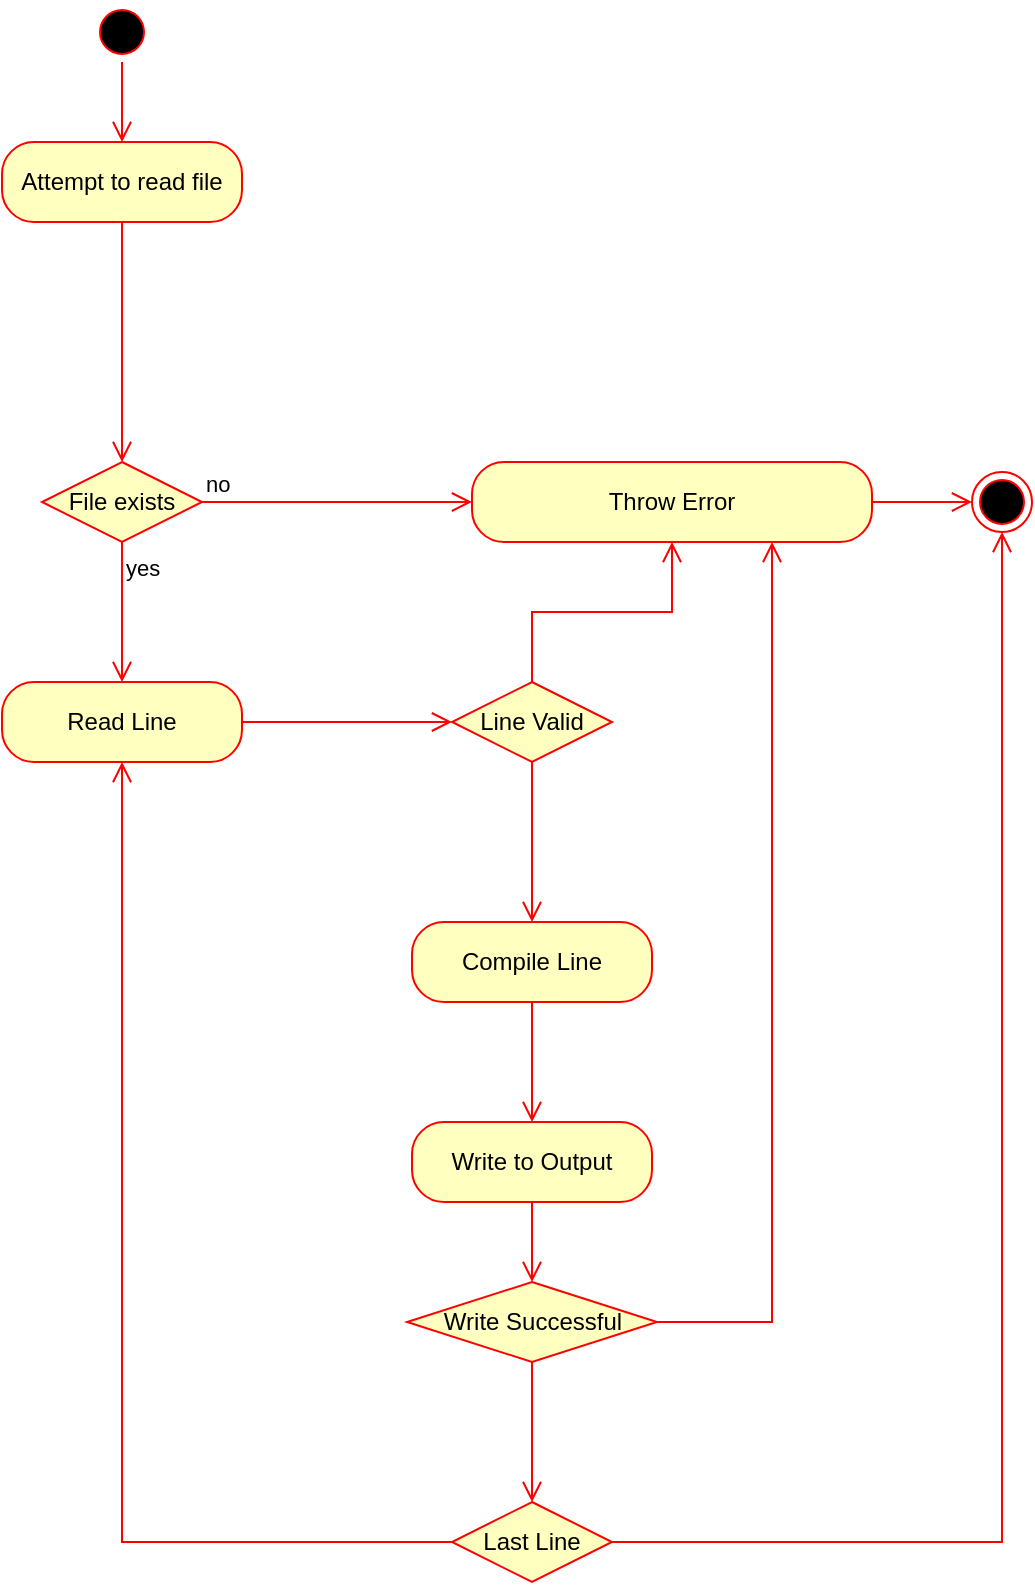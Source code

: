 <mxfile version="20.2.8" type="device" pages="3"><diagram id="x9xdWnQWL8_MZqlA1RvO" name="Function Diagram"><mxGraphModel dx="1422" dy="875" grid="1" gridSize="10" guides="1" tooltips="1" connect="1" arrows="1" fold="1" page="1" pageScale="1" pageWidth="827" pageHeight="1169" math="0" shadow="0"><root><mxCell id="0"/><mxCell id="1" parent="0"/><mxCell id="ipDV2prI-yGy97HEfrxj-3" value="" style="ellipse;html=1;shape=startState;fillColor=#000000;strokeColor=#ff0000;" parent="1" vertex="1"><mxGeometry x="170" y="40" width="30" height="30" as="geometry"/></mxCell><mxCell id="ipDV2prI-yGy97HEfrxj-4" value="" style="edgeStyle=orthogonalEdgeStyle;html=1;verticalAlign=bottom;endArrow=open;endSize=8;strokeColor=#ff0000;rounded=0;" parent="1" source="ipDV2prI-yGy97HEfrxj-3" target="ipDV2prI-yGy97HEfrxj-5" edge="1"><mxGeometry relative="1" as="geometry"><mxPoint x="185" y="130" as="targetPoint"/></mxGeometry></mxCell><mxCell id="ipDV2prI-yGy97HEfrxj-5" value="Attempt to read file" style="rounded=1;whiteSpace=wrap;html=1;arcSize=40;fontColor=#000000;fillColor=#ffffc0;strokeColor=#ff0000;" parent="1" vertex="1"><mxGeometry x="125" y="110" width="120" height="40" as="geometry"/></mxCell><mxCell id="ipDV2prI-yGy97HEfrxj-6" value="" style="edgeStyle=orthogonalEdgeStyle;html=1;verticalAlign=bottom;endArrow=open;endSize=8;strokeColor=#ff0000;rounded=0;" parent="1" source="ipDV2prI-yGy97HEfrxj-5" target="ipDV2prI-yGy97HEfrxj-7" edge="1"><mxGeometry relative="1" as="geometry"><mxPoint x="185" y="210" as="targetPoint"/></mxGeometry></mxCell><mxCell id="ipDV2prI-yGy97HEfrxj-7" value="&lt;font color=&quot;#000000&quot;&gt;File exists&lt;/font&gt;" style="rhombus;whiteSpace=wrap;html=1;fillColor=#ffffc0;strokeColor=#ff0000;" parent="1" vertex="1"><mxGeometry x="145" y="270" width="80" height="40" as="geometry"/></mxCell><mxCell id="ipDV2prI-yGy97HEfrxj-8" value="no" style="edgeStyle=orthogonalEdgeStyle;html=1;align=left;verticalAlign=bottom;endArrow=open;endSize=8;strokeColor=#ff0000;rounded=0;" parent="1" source="ipDV2prI-yGy97HEfrxj-7" target="ipDV2prI-yGy97HEfrxj-10" edge="1"><mxGeometry x="-1" relative="1" as="geometry"><mxPoint x="300" y="290" as="targetPoint"/></mxGeometry></mxCell><mxCell id="ipDV2prI-yGy97HEfrxj-9" value="yes" style="edgeStyle=orthogonalEdgeStyle;html=1;align=left;verticalAlign=top;endArrow=open;endSize=8;strokeColor=#ff0000;rounded=0;entryX=0.5;entryY=0;entryDx=0;entryDy=0;" parent="1" source="ipDV2prI-yGy97HEfrxj-7" target="ipDV2prI-yGy97HEfrxj-13" edge="1"><mxGeometry x="-1" relative="1" as="geometry"><mxPoint x="185" y="370" as="targetPoint"/></mxGeometry></mxCell><mxCell id="ipDV2prI-yGy97HEfrxj-10" value="Throw Error" style="rounded=1;whiteSpace=wrap;html=1;arcSize=40;fontColor=#000000;fillColor=#ffffc0;strokeColor=#ff0000;" parent="1" vertex="1"><mxGeometry x="360" y="270" width="200" height="40" as="geometry"/></mxCell><mxCell id="ipDV2prI-yGy97HEfrxj-11" value="" style="edgeStyle=orthogonalEdgeStyle;html=1;verticalAlign=bottom;endArrow=open;endSize=8;strokeColor=#ff0000;rounded=0;fontColor=#000000;" parent="1" source="ipDV2prI-yGy97HEfrxj-10" target="ipDV2prI-yGy97HEfrxj-12" edge="1"><mxGeometry relative="1" as="geometry"><mxPoint x="480" y="350" as="targetPoint"/></mxGeometry></mxCell><mxCell id="ipDV2prI-yGy97HEfrxj-12" value="" style="ellipse;html=1;shape=endState;fillColor=#000000;strokeColor=#ff0000;fontColor=#000000;" parent="1" vertex="1"><mxGeometry x="610" y="275" width="30" height="30" as="geometry"/></mxCell><mxCell id="ipDV2prI-yGy97HEfrxj-13" value="Read Line" style="rounded=1;whiteSpace=wrap;html=1;arcSize=40;fontColor=#000000;fillColor=#ffffc0;strokeColor=#ff0000;" parent="1" vertex="1"><mxGeometry x="125" y="380" width="120" height="40" as="geometry"/></mxCell><mxCell id="ipDV2prI-yGy97HEfrxj-14" value="" style="edgeStyle=orthogonalEdgeStyle;html=1;verticalAlign=bottom;endArrow=open;endSize=8;strokeColor=#ff0000;rounded=0;fontColor=#000000;" parent="1" source="ipDV2prI-yGy97HEfrxj-13" target="ipDV2prI-yGy97HEfrxj-15" edge="1"><mxGeometry relative="1" as="geometry"><mxPoint x="185" y="480" as="targetPoint"/></mxGeometry></mxCell><mxCell id="ipDV2prI-yGy97HEfrxj-15" value="Line Valid" style="rhombus;whiteSpace=wrap;html=1;fillColor=#ffffc0;strokeColor=#ff0000;fontColor=#000000;" parent="1" vertex="1"><mxGeometry x="350" y="380" width="80" height="40" as="geometry"/></mxCell><mxCell id="ipDV2prI-yGy97HEfrxj-16" value="&lt;font color=&quot;#ffffff&quot;&gt;no&lt;/font&gt;" style="edgeStyle=orthogonalEdgeStyle;html=1;align=left;verticalAlign=bottom;endArrow=open;endSize=8;strokeColor=#ff0000;rounded=0;fontColor=#000000;" parent="1" source="ipDV2prI-yGy97HEfrxj-15" target="ipDV2prI-yGy97HEfrxj-10" edge="1"><mxGeometry x="-1" relative="1" as="geometry"><mxPoint x="275" y="530" as="targetPoint"/></mxGeometry></mxCell><mxCell id="ipDV2prI-yGy97HEfrxj-17" value="&lt;font color=&quot;#ffffff&quot;&gt;yes&lt;/font&gt;" style="edgeStyle=orthogonalEdgeStyle;html=1;align=left;verticalAlign=top;endArrow=open;endSize=8;strokeColor=#ff0000;rounded=0;fontColor=#000000;entryX=0.5;entryY=0;entryDx=0;entryDy=0;" parent="1" source="ipDV2prI-yGy97HEfrxj-15" target="ipDV2prI-yGy97HEfrxj-19" edge="1"><mxGeometry x="-1" relative="1" as="geometry"><mxPoint x="390" y="510" as="targetPoint"/></mxGeometry></mxCell><mxCell id="ipDV2prI-yGy97HEfrxj-19" value="Compile Line" style="rounded=1;whiteSpace=wrap;html=1;arcSize=40;fontColor=#000000;fillColor=#ffffc0;strokeColor=#ff0000;" parent="1" vertex="1"><mxGeometry x="330" y="500" width="120" height="40" as="geometry"/></mxCell><mxCell id="ipDV2prI-yGy97HEfrxj-20" value="" style="edgeStyle=orthogonalEdgeStyle;html=1;verticalAlign=bottom;endArrow=open;endSize=8;strokeColor=#ff0000;rounded=0;fontColor=#FFFFFF;entryX=0.5;entryY=0;entryDx=0;entryDy=0;" parent="1" source="ipDV2prI-yGy97HEfrxj-19" target="ipDV2prI-yGy97HEfrxj-21" edge="1"><mxGeometry relative="1" as="geometry"><mxPoint x="390" y="610" as="targetPoint"/></mxGeometry></mxCell><mxCell id="ipDV2prI-yGy97HEfrxj-21" value="Write to Output" style="rounded=1;whiteSpace=wrap;html=1;arcSize=40;fontColor=#000000;fillColor=#ffffc0;strokeColor=#ff0000;" parent="1" vertex="1"><mxGeometry x="330" y="600" width="120" height="40" as="geometry"/></mxCell><mxCell id="ipDV2prI-yGy97HEfrxj-22" value="" style="edgeStyle=orthogonalEdgeStyle;html=1;verticalAlign=bottom;endArrow=open;endSize=8;strokeColor=#ff0000;rounded=0;fontColor=#FFFFFF;" parent="1" source="ipDV2prI-yGy97HEfrxj-21" target="ipDV2prI-yGy97HEfrxj-23" edge="1"><mxGeometry relative="1" as="geometry"><mxPoint x="390" y="720" as="targetPoint"/></mxGeometry></mxCell><mxCell id="ipDV2prI-yGy97HEfrxj-23" value="&lt;font color=&quot;#000000&quot;&gt;Write Successful&lt;/font&gt;" style="rhombus;whiteSpace=wrap;html=1;fillColor=#ffffc0;strokeColor=#ff0000;fontColor=#FFFFFF;" parent="1" vertex="1"><mxGeometry x="327.5" y="680" width="125" height="40" as="geometry"/></mxCell><mxCell id="ipDV2prI-yGy97HEfrxj-24" value="no" style="edgeStyle=orthogonalEdgeStyle;html=1;align=left;verticalAlign=bottom;endArrow=open;endSize=8;strokeColor=#ff0000;rounded=0;fontColor=#FFFFFF;entryX=0.75;entryY=1;entryDx=0;entryDy=0;" parent="1" source="ipDV2prI-yGy97HEfrxj-23" target="ipDV2prI-yGy97HEfrxj-10" edge="1"><mxGeometry x="-1" relative="1" as="geometry"><mxPoint x="530" y="750" as="targetPoint"/><Array as="points"><mxPoint x="510" y="700"/></Array></mxGeometry></mxCell><mxCell id="ipDV2prI-yGy97HEfrxj-25" value="yes" style="edgeStyle=orthogonalEdgeStyle;html=1;align=left;verticalAlign=top;endArrow=open;endSize=8;strokeColor=#ff0000;rounded=0;fontColor=#FFFFFF;" parent="1" source="ipDV2prI-yGy97HEfrxj-23" target="ipDV2prI-yGy97HEfrxj-26" edge="1"><mxGeometry x="-1" relative="1" as="geometry"><mxPoint x="390" y="830" as="targetPoint"/></mxGeometry></mxCell><mxCell id="ipDV2prI-yGy97HEfrxj-26" value="Last Line" style="rhombus;whiteSpace=wrap;html=1;fillColor=#ffffc0;strokeColor=#ff0000;fontColor=#000000;" parent="1" vertex="1"><mxGeometry x="350" y="790" width="80" height="40" as="geometry"/></mxCell><mxCell id="ipDV2prI-yGy97HEfrxj-27" value="&lt;font color=&quot;#ffffff&quot;&gt;no&lt;/font&gt;" style="edgeStyle=orthogonalEdgeStyle;html=1;align=left;verticalAlign=bottom;endArrow=open;endSize=8;strokeColor=#ff0000;rounded=0;fontColor=#000000;" parent="1" source="ipDV2prI-yGy97HEfrxj-26" target="ipDV2prI-yGy97HEfrxj-13" edge="1"><mxGeometry x="-1" y="-10" relative="1" as="geometry"><mxPoint x="530" y="810" as="targetPoint"/><mxPoint as="offset"/></mxGeometry></mxCell><mxCell id="ipDV2prI-yGy97HEfrxj-28" value="&lt;font color=&quot;#ffffff&quot;&gt;yes&lt;/font&gt;" style="edgeStyle=orthogonalEdgeStyle;html=1;align=left;verticalAlign=top;endArrow=open;endSize=8;strokeColor=#ff0000;rounded=0;fontColor=#000000;" parent="1" source="ipDV2prI-yGy97HEfrxj-26" target="ipDV2prI-yGy97HEfrxj-12" edge="1"><mxGeometry x="-1" relative="1" as="geometry"><mxPoint x="390" y="950" as="targetPoint"/></mxGeometry></mxCell></root></mxGraphModel></diagram><diagram id="2NfvOon945I4cgr2jaJd" name="CPU-Architecture"><mxGraphModel dx="1185" dy="729" grid="1" gridSize="10" guides="1" tooltips="1" connect="1" arrows="1" fold="1" page="1" pageScale="1" pageWidth="827" pageHeight="1169" math="0" shadow="0"><root><mxCell id="0"/><mxCell id="1" parent="0"/><mxCell id="oL78I8u3xYymBEAC5tdC-7" value="RALVM" style="swimlane;fontColor=#FFFFFF;" vertex="1" parent="1"><mxGeometry x="10" y="10" width="840" height="610" as="geometry"/></mxCell><mxCell id="oL78I8u3xYymBEAC5tdC-6" value="CPU0" style="swimlane;fontColor=#FFFFFF;" vertex="1" parent="oL78I8u3xYymBEAC5tdC-7"><mxGeometry y="30" width="420" height="420" as="geometry"/></mxCell><mxCell id="oL78I8u3xYymBEAC5tdC-27" style="edgeStyle=orthogonalEdgeStyle;rounded=0;orthogonalLoop=1;jettySize=auto;html=1;fontColor=#FFFFFF;" edge="1" parent="oL78I8u3xYymBEAC5tdC-6" source="oL78I8u3xYymBEAC5tdC-8" target="oL78I8u3xYymBEAC5tdC-26"><mxGeometry relative="1" as="geometry"/></mxCell><mxCell id="oL78I8u3xYymBEAC5tdC-8" value="Program Memory" style="swimlane;fontStyle=0;childLayout=stackLayout;horizontal=1;startSize=30;horizontalStack=0;resizeParent=1;resizeParentMax=0;resizeLast=0;collapsible=1;marginBottom=0;fontColor=#FFFFFF;" vertex="1" parent="oL78I8u3xYymBEAC5tdC-6"><mxGeometry y="300" width="140" height="120" as="geometry"/></mxCell><mxCell id="oL78I8u3xYymBEAC5tdC-12" value="Data Memory" style="swimlane;fontStyle=0;childLayout=stackLayout;horizontal=1;startSize=30;horizontalStack=0;resizeParent=1;resizeParentMax=0;resizeLast=0;collapsible=1;marginBottom=0;fontColor=#FFFFFF;" vertex="1" parent="oL78I8u3xYymBEAC5tdC-6"><mxGeometry x="140" y="300" width="140" height="120" as="geometry"/></mxCell><mxCell id="oL78I8u3xYymBEAC5tdC-19" value="Registers" style="swimlane;fontStyle=0;childLayout=stackLayout;horizontal=1;startSize=30;horizontalStack=0;resizeParent=1;resizeParentMax=0;resizeLast=0;collapsible=1;marginBottom=0;fontColor=#FFFFFF;" vertex="1" parent="oL78I8u3xYymBEAC5tdC-6"><mxGeometry x="280" y="300" width="140" height="60" as="geometry"/></mxCell><mxCell id="oL78I8u3xYymBEAC5tdC-20" value="ACC" style="text;strokeColor=none;fillColor=none;align=left;verticalAlign=middle;spacingLeft=4;spacingRight=4;overflow=hidden;points=[[0,0.5],[1,0.5]];portConstraint=eastwest;rotatable=0;fontColor=#FFFFFF;" vertex="1" parent="oL78I8u3xYymBEAC5tdC-19"><mxGeometry y="30" width="140" height="30" as="geometry"/></mxCell><mxCell id="oL78I8u3xYymBEAC5tdC-24" style="edgeStyle=orthogonalEdgeStyle;rounded=0;orthogonalLoop=1;jettySize=auto;html=1;fontColor=#FFFFFF;" edge="1" parent="oL78I8u3xYymBEAC5tdC-6" source="oL78I8u3xYymBEAC5tdC-23" target="oL78I8u3xYymBEAC5tdC-19"><mxGeometry relative="1" as="geometry"/></mxCell><mxCell id="oL78I8u3xYymBEAC5tdC-25" style="edgeStyle=orthogonalEdgeStyle;rounded=0;orthogonalLoop=1;jettySize=auto;html=1;fontColor=#FFFFFF;" edge="1" parent="oL78I8u3xYymBEAC5tdC-6" source="oL78I8u3xYymBEAC5tdC-23" target="oL78I8u3xYymBEAC5tdC-12"><mxGeometry relative="1" as="geometry"/></mxCell><mxCell id="oL78I8u3xYymBEAC5tdC-32" style="edgeStyle=orthogonalEdgeStyle;rounded=0;orthogonalLoop=1;jettySize=auto;html=1;fontColor=#FFFFFF;" edge="1" parent="oL78I8u3xYymBEAC5tdC-6" source="oL78I8u3xYymBEAC5tdC-23" target="oL78I8u3xYymBEAC5tdC-31"><mxGeometry relative="1" as="geometry"><Array as="points"><mxPoint x="170" y="140"/></Array></mxGeometry></mxCell><mxCell id="oL78I8u3xYymBEAC5tdC-23" value="Instruction Execution" style="shape=process;whiteSpace=wrap;html=1;backgroundOutline=1;fontColor=#FFFFFF;" vertex="1" parent="oL78I8u3xYymBEAC5tdC-6"><mxGeometry x="220" y="50" width="120" height="60" as="geometry"/></mxCell><mxCell id="oL78I8u3xYymBEAC5tdC-29" style="edgeStyle=orthogonalEdgeStyle;rounded=0;orthogonalLoop=1;jettySize=auto;html=1;fontColor=#FFFFFF;" edge="1" parent="oL78I8u3xYymBEAC5tdC-6" source="oL78I8u3xYymBEAC5tdC-26" target="oL78I8u3xYymBEAC5tdC-28"><mxGeometry relative="1" as="geometry"/></mxCell><mxCell id="oL78I8u3xYymBEAC5tdC-35" style="edgeStyle=orthogonalEdgeStyle;rounded=0;orthogonalLoop=1;jettySize=auto;html=1;fontColor=#FFFFFF;" edge="1" parent="oL78I8u3xYymBEAC5tdC-6" source="oL78I8u3xYymBEAC5tdC-26" target="oL78I8u3xYymBEAC5tdC-31"><mxGeometry relative="1" as="geometry"><Array as="points"><mxPoint x="185" y="210"/></Array></mxGeometry></mxCell><mxCell id="oL78I8u3xYymBEAC5tdC-26" value="Read Instruction" style="shape=process;whiteSpace=wrap;html=1;backgroundOutline=1;fontColor=#FFFFFF;" vertex="1" parent="oL78I8u3xYymBEAC5tdC-6"><mxGeometry x="10" y="180" width="120" height="60" as="geometry"/></mxCell><mxCell id="oL78I8u3xYymBEAC5tdC-30" style="edgeStyle=orthogonalEdgeStyle;rounded=0;orthogonalLoop=1;jettySize=auto;html=1;fontColor=#FFFFFF;" edge="1" parent="oL78I8u3xYymBEAC5tdC-6" source="oL78I8u3xYymBEAC5tdC-28" target="oL78I8u3xYymBEAC5tdC-23"><mxGeometry relative="1" as="geometry"/></mxCell><mxCell id="oL78I8u3xYymBEAC5tdC-28" value="Decode Instruction" style="shape=process;whiteSpace=wrap;html=1;backgroundOutline=1;fontColor=#FFFFFF;" vertex="1" parent="oL78I8u3xYymBEAC5tdC-6"><mxGeometry x="10" y="50" width="120" height="60" as="geometry"/></mxCell><mxCell id="oL78I8u3xYymBEAC5tdC-34" style="edgeStyle=orthogonalEdgeStyle;rounded=0;orthogonalLoop=1;jettySize=auto;html=1;fontColor=#FFFFFF;" edge="1" parent="oL78I8u3xYymBEAC5tdC-6" source="oL78I8u3xYymBEAC5tdC-31" target="oL78I8u3xYymBEAC5tdC-26"><mxGeometry relative="1" as="geometry"><Array as="points"><mxPoint x="185" y="210"/></Array></mxGeometry></mxCell><mxCell id="oL78I8u3xYymBEAC5tdC-31" value="Instruction&lt;br&gt;Pointer" style="ellipse;whiteSpace=wrap;html=1;aspect=fixed;fontColor=#FFFFFF;" vertex="1" parent="oL78I8u3xYymBEAC5tdC-6"><mxGeometry x="150" y="110" width="70" height="70" as="geometry"/></mxCell><mxCell id="oL78I8u3xYymBEAC5tdC-37" style="edgeStyle=orthogonalEdgeStyle;rounded=0;orthogonalLoop=1;jettySize=auto;html=1;fontColor=#FFFFFF;" edge="1" parent="oL78I8u3xYymBEAC5tdC-7" source="oL78I8u3xYymBEAC5tdC-36" target="oL78I8u3xYymBEAC5tdC-8"><mxGeometry relative="1" as="geometry"/></mxCell><mxCell id="oL78I8u3xYymBEAC5tdC-36" value="Load Program&lt;br&gt;from file" style="shape=process;whiteSpace=wrap;html=1;backgroundOutline=1;fontColor=#FFFFFF;" vertex="1" parent="oL78I8u3xYymBEAC5tdC-7"><mxGeometry x="360" y="535" width="120" height="60" as="geometry"/></mxCell></root></mxGraphModel></diagram><diagram id="803A_noqb2fU6ztHy6mu" name="RALVM-Functional-Diagram"><mxGraphModel dx="1422" dy="875" grid="1" gridSize="10" guides="1" tooltips="1" connect="1" arrows="1" fold="1" page="1" pageScale="1" pageWidth="827" pageHeight="1169" math="0" shadow="0"><root><mxCell id="0"/><mxCell id="1" parent="0"/><mxCell id="OEYyMF9pJnsXcV5j86q--1" value="" style="ellipse;html=1;shape=startState;fillColor=#000000;strokeColor=#ff0000;fontColor=#FFFFFF;" vertex="1" parent="1"><mxGeometry x="375" y="40" width="30" height="30" as="geometry"/></mxCell><mxCell id="OEYyMF9pJnsXcV5j86q--2" value="" style="edgeStyle=orthogonalEdgeStyle;html=1;verticalAlign=bottom;endArrow=open;endSize=8;strokeColor=#ff0000;rounded=0;fontColor=#FFFFFF;" edge="1" source="OEYyMF9pJnsXcV5j86q--1" parent="1" target="OEYyMF9pJnsXcV5j86q--3"><mxGeometry relative="1" as="geometry"><mxPoint x="390" y="130" as="targetPoint"/></mxGeometry></mxCell><mxCell id="OEYyMF9pJnsXcV5j86q--3" value="Read File" style="rounded=1;whiteSpace=wrap;html=1;arcSize=40;fontColor=#000000;fillColor=#ffffc0;strokeColor=#ff0000;" vertex="1" parent="1"><mxGeometry x="330" y="120" width="120" height="40" as="geometry"/></mxCell><mxCell id="OEYyMF9pJnsXcV5j86q--4" value="" style="edgeStyle=orthogonalEdgeStyle;html=1;verticalAlign=bottom;endArrow=open;endSize=8;strokeColor=#ff0000;rounded=0;fontColor=#FFFFFF;" edge="1" source="OEYyMF9pJnsXcV5j86q--3" parent="1" target="OEYyMF9pJnsXcV5j86q--5"><mxGeometry relative="1" as="geometry"><mxPoint x="390" y="240" as="targetPoint"/></mxGeometry></mxCell><mxCell id="OEYyMF9pJnsXcV5j86q--5" value="Load File Into RAL_CPU" style="rounded=1;whiteSpace=wrap;html=1;arcSize=40;fontColor=#000000;fillColor=#ffffc0;strokeColor=#ff0000;" vertex="1" parent="1"><mxGeometry x="330" y="210" width="120" height="40" as="geometry"/></mxCell><mxCell id="OEYyMF9pJnsXcV5j86q--6" value="" style="edgeStyle=orthogonalEdgeStyle;html=1;verticalAlign=bottom;endArrow=open;endSize=8;strokeColor=#ff0000;rounded=0;fontColor=#FFFFFF;entryX=0.5;entryY=0;entryDx=0;entryDy=0;" edge="1" source="OEYyMF9pJnsXcV5j86q--5" parent="1" target="OEYyMF9pJnsXcV5j86q--7"><mxGeometry relative="1" as="geometry"><mxPoint x="390" y="310" as="targetPoint"/></mxGeometry></mxCell><mxCell id="OEYyMF9pJnsXcV5j86q--7" value="Begin Execution" style="rounded=1;whiteSpace=wrap;html=1;arcSize=40;fontColor=#000000;fillColor=#ffffc0;strokeColor=#ff0000;" vertex="1" parent="1"><mxGeometry x="330" y="300" width="120" height="40" as="geometry"/></mxCell><mxCell id="OEYyMF9pJnsXcV5j86q--8" value="" style="edgeStyle=orthogonalEdgeStyle;html=1;verticalAlign=bottom;endArrow=open;endSize=8;strokeColor=#ff0000;rounded=0;fontColor=#FFFFFF;" edge="1" source="OEYyMF9pJnsXcV5j86q--7" parent="1" target="OEYyMF9pJnsXcV5j86q--9"><mxGeometry relative="1" as="geometry"><mxPoint x="390" y="400" as="targetPoint"/></mxGeometry></mxCell><mxCell id="OEYyMF9pJnsXcV5j86q--9" value="Read next Instruction" style="rounded=1;whiteSpace=wrap;html=1;arcSize=40;fontColor=#000000;fillColor=#ffffc0;strokeColor=#ff0000;" vertex="1" parent="1"><mxGeometry x="330" y="390" width="120" height="40" as="geometry"/></mxCell><mxCell id="OEYyMF9pJnsXcV5j86q--10" value="" style="edgeStyle=orthogonalEdgeStyle;html=1;verticalAlign=bottom;endArrow=open;endSize=8;strokeColor=#ff0000;rounded=0;fontColor=#FFFFFF;" edge="1" source="OEYyMF9pJnsXcV5j86q--9" parent="1" target="OEYyMF9pJnsXcV5j86q--11"><mxGeometry relative="1" as="geometry"><mxPoint x="390" y="490" as="targetPoint"/></mxGeometry></mxCell><mxCell id="OEYyMF9pJnsXcV5j86q--11" value="Decode Instruction and Arguments" style="rounded=1;whiteSpace=wrap;html=1;arcSize=40;fontColor=#000000;fillColor=#ffffc0;strokeColor=#ff0000;" vertex="1" parent="1"><mxGeometry x="330" y="480" width="120" height="40" as="geometry"/></mxCell><mxCell id="OEYyMF9pJnsXcV5j86q--13" value="Is Instruction HLT?" style="rhombus;whiteSpace=wrap;html=1;fillColor=#ffffc0;strokeColor=#ff0000;fontColor=#000000;" vertex="1" parent="1"><mxGeometry x="320" y="690" width="140" height="60" as="geometry"/></mxCell><mxCell id="OEYyMF9pJnsXcV5j86q--14" value="no" style="edgeStyle=orthogonalEdgeStyle;html=1;align=left;verticalAlign=bottom;endArrow=open;endSize=8;strokeColor=#ff0000;rounded=0;fontColor=#FFFFFF;" edge="1" source="OEYyMF9pJnsXcV5j86q--13" parent="1" target="OEYyMF9pJnsXcV5j86q--21"><mxGeometry x="-1" relative="1" as="geometry"><mxPoint x="525" y="600" as="targetPoint"/></mxGeometry></mxCell><mxCell id="OEYyMF9pJnsXcV5j86q--15" value="yes" style="edgeStyle=orthogonalEdgeStyle;html=1;align=left;verticalAlign=top;endArrow=open;endSize=8;strokeColor=#ff0000;rounded=0;fontColor=#FFFFFF;" edge="1" source="OEYyMF9pJnsXcV5j86q--13" parent="1" target="OEYyMF9pJnsXcV5j86q--16"><mxGeometry x="-1" relative="1" as="geometry"><mxPoint x="95" y="690" as="targetPoint"/></mxGeometry></mxCell><mxCell id="OEYyMF9pJnsXcV5j86q--16" value="Stop Execution" style="rounded=1;whiteSpace=wrap;html=1;arcSize=40;fontColor=#000000;fillColor=#ffffc0;strokeColor=#ff0000;" vertex="1" parent="1"><mxGeometry x="120" y="700" width="120" height="40" as="geometry"/></mxCell><mxCell id="OEYyMF9pJnsXcV5j86q--17" value="" style="edgeStyle=orthogonalEdgeStyle;html=1;verticalAlign=bottom;endArrow=open;endSize=8;strokeColor=#ff0000;rounded=0;fontColor=#000000;" edge="1" source="OEYyMF9pJnsXcV5j86q--16" parent="1" target="OEYyMF9pJnsXcV5j86q--18"><mxGeometry relative="1" as="geometry"><mxPoint x="180" y="800" as="targetPoint"/></mxGeometry></mxCell><mxCell id="OEYyMF9pJnsXcV5j86q--18" value="Print Memory" style="rounded=1;whiteSpace=wrap;html=1;arcSize=40;fontColor=#000000;fillColor=#ffffc0;strokeColor=#ff0000;" vertex="1" parent="1"><mxGeometry x="120" y="610" width="120" height="40" as="geometry"/></mxCell><mxCell id="OEYyMF9pJnsXcV5j86q--19" value="" style="edgeStyle=orthogonalEdgeStyle;html=1;verticalAlign=bottom;endArrow=open;endSize=8;strokeColor=#ff0000;rounded=0;fontColor=#000000;" edge="1" source="OEYyMF9pJnsXcV5j86q--18" parent="1" target="OEYyMF9pJnsXcV5j86q--20"><mxGeometry relative="1" as="geometry"><mxPoint x="180" y="590" as="targetPoint"/></mxGeometry></mxCell><mxCell id="OEYyMF9pJnsXcV5j86q--20" value="" style="ellipse;html=1;shape=endState;fillColor=#000000;strokeColor=#ff0000;fontColor=#000000;" vertex="1" parent="1"><mxGeometry x="165" y="500" width="30" height="30" as="geometry"/></mxCell><mxCell id="OEYyMF9pJnsXcV5j86q--21" value="Execute Instruction" style="rounded=1;whiteSpace=wrap;html=1;arcSize=40;fontColor=#000000;fillColor=#ffffc0;strokeColor=#ff0000;" vertex="1" parent="1"><mxGeometry x="545" y="700" width="120" height="40" as="geometry"/></mxCell><mxCell id="OEYyMF9pJnsXcV5j86q--22" value="" style="edgeStyle=orthogonalEdgeStyle;html=1;verticalAlign=bottom;endArrow=open;endSize=8;strokeColor=#ff0000;rounded=0;fontColor=#000000;" edge="1" source="OEYyMF9pJnsXcV5j86q--21" parent="1" target="OEYyMF9pJnsXcV5j86q--9"><mxGeometry relative="1" as="geometry"><mxPoint x="605" y="680" as="targetPoint"/><Array as="points"><mxPoint x="605" y="410"/></Array></mxGeometry></mxCell><mxCell id="OEYyMF9pJnsXcV5j86q--24" value="Is Instruction Valid?" style="rhombus;whiteSpace=wrap;html=1;fillColor=#ffffc0;strokeColor=#ff0000;fontColor=#000000;" vertex="1" parent="1"><mxGeometry x="325" y="580" width="130" height="50" as="geometry"/></mxCell><mxCell id="OEYyMF9pJnsXcV5j86q--25" value="no" style="edgeStyle=orthogonalEdgeStyle;html=1;align=left;verticalAlign=bottom;endArrow=open;endSize=8;strokeColor=#ff0000;rounded=0;fontColor=#FFFFFF;" edge="1" source="OEYyMF9pJnsXcV5j86q--24" parent="1" target="OEYyMF9pJnsXcV5j86q--16"><mxGeometry x="-0.769" y="-5" relative="1" as="geometry"><mxPoint x="540" y="640" as="targetPoint"/><Array as="points"><mxPoint x="280" y="605"/><mxPoint x="280" y="720"/></Array><mxPoint x="5" y="-5" as="offset"/></mxGeometry></mxCell><mxCell id="OEYyMF9pJnsXcV5j86q--26" value="yes" style="edgeStyle=orthogonalEdgeStyle;html=1;align=left;verticalAlign=top;endArrow=open;endSize=8;strokeColor=#ff0000;rounded=0;fontColor=#FFFFFF;" edge="1" source="OEYyMF9pJnsXcV5j86q--24" parent="1" target="OEYyMF9pJnsXcV5j86q--13"><mxGeometry x="-1" relative="1" as="geometry"><mxPoint x="400" y="720" as="targetPoint"/></mxGeometry></mxCell><mxCell id="OEYyMF9pJnsXcV5j86q--27" value="" style="edgeStyle=orthogonalEdgeStyle;html=1;verticalAlign=bottom;endArrow=open;endSize=8;strokeColor=#ff0000;rounded=0;fontColor=#000000;" edge="1" parent="1" source="OEYyMF9pJnsXcV5j86q--11" target="OEYyMF9pJnsXcV5j86q--24"><mxGeometry relative="1" as="geometry"><mxPoint x="190" y="770" as="targetPoint"/><mxPoint x="190" y="850" as="sourcePoint"/></mxGeometry></mxCell></root></mxGraphModel></diagram></mxfile>